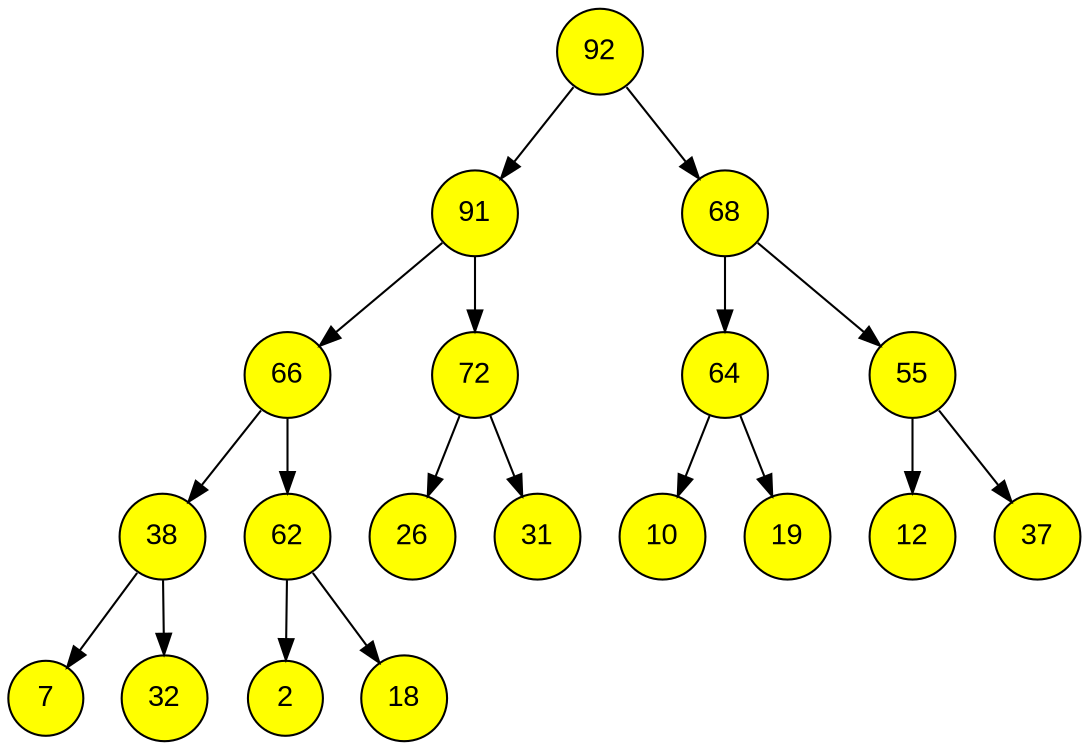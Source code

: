 digraph HEAP {
    node [fontname="Arial", shape=circle, style=filled, fillcolor=yellow];
    92 -> 91;
    91 -> 66;
    66 -> 38;
    38 -> 7;
    38 -> 32;
    66 -> 62;
    62 -> 2;
    62 -> 18;
    91 -> 72;
    72 -> 26;
    72 -> 31;
    92 -> 68;
    68 -> 64;
    64 -> 10;
    64 -> 19;
    68 -> 55;
    55 -> 12;
    55 -> 37;
}

